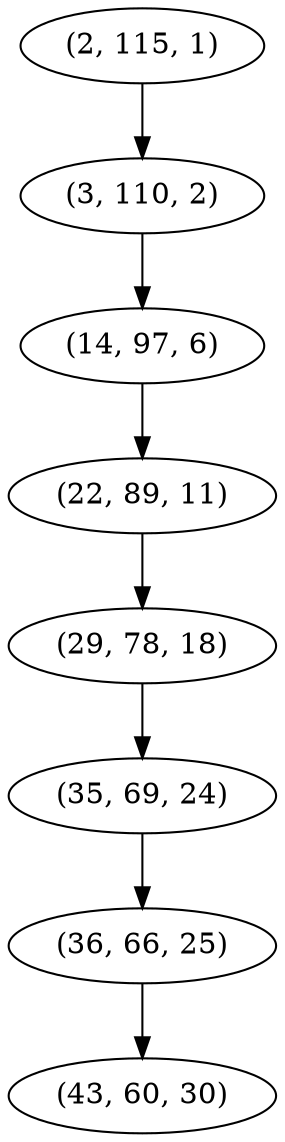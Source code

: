 digraph tree {
    "(2, 115, 1)";
    "(3, 110, 2)";
    "(14, 97, 6)";
    "(22, 89, 11)";
    "(29, 78, 18)";
    "(35, 69, 24)";
    "(36, 66, 25)";
    "(43, 60, 30)";
    "(2, 115, 1)" -> "(3, 110, 2)";
    "(3, 110, 2)" -> "(14, 97, 6)";
    "(14, 97, 6)" -> "(22, 89, 11)";
    "(22, 89, 11)" -> "(29, 78, 18)";
    "(29, 78, 18)" -> "(35, 69, 24)";
    "(35, 69, 24)" -> "(36, 66, 25)";
    "(36, 66, 25)" -> "(43, 60, 30)";
}
